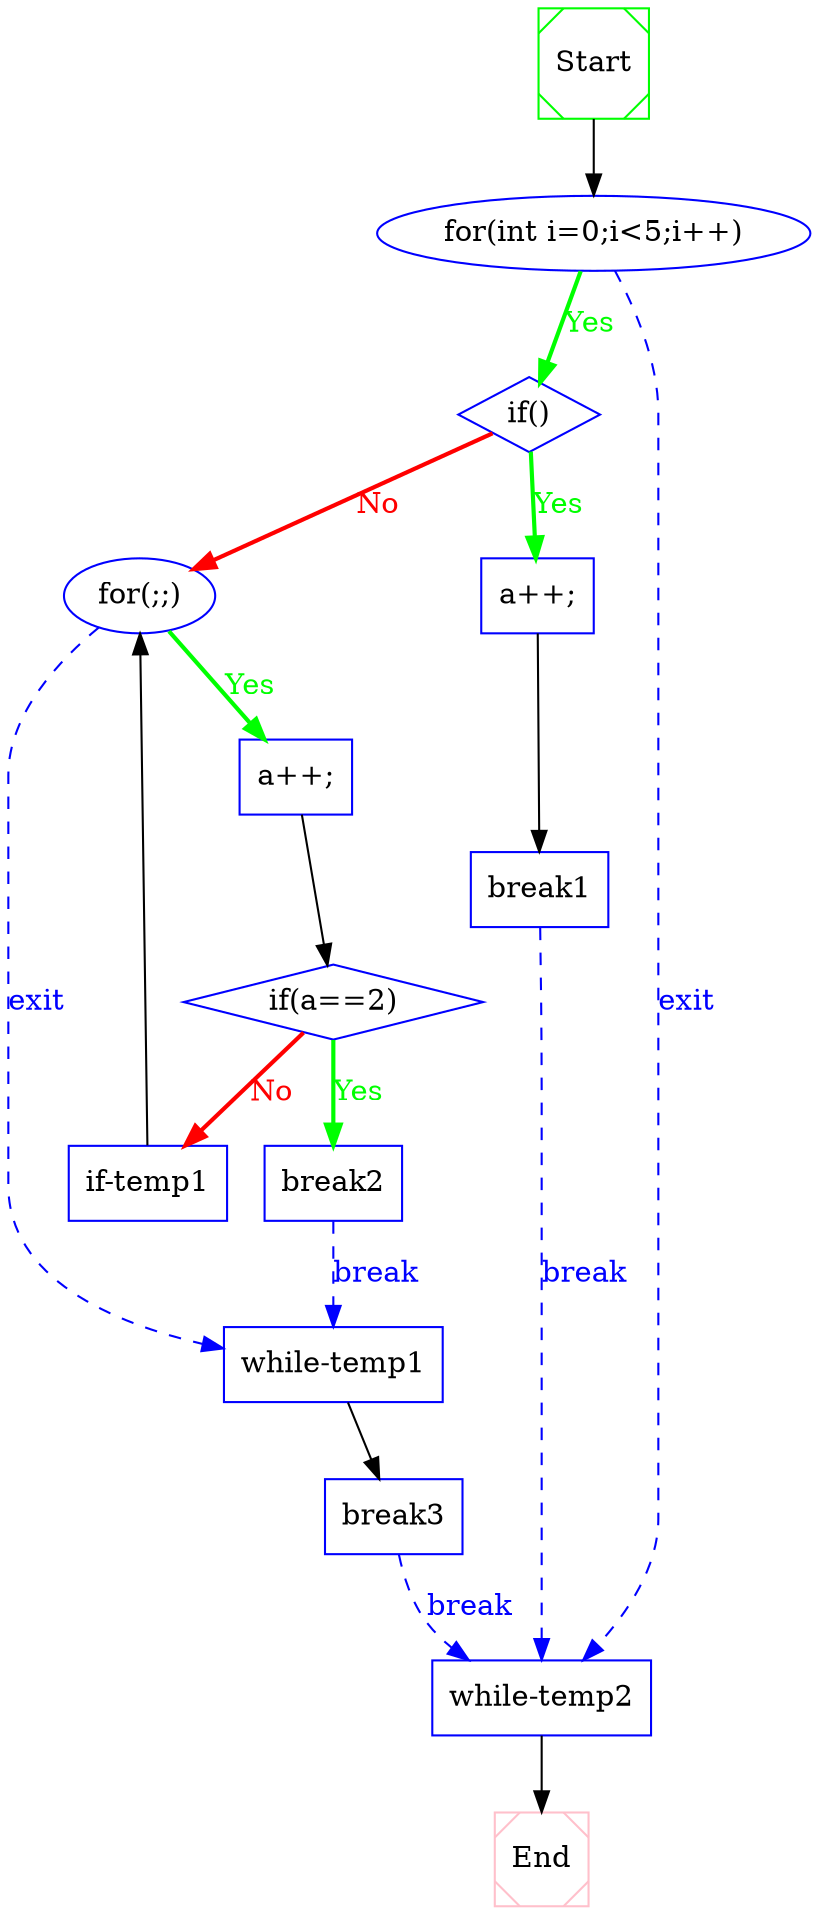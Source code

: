 digraph CFG {
 1  [shape = Msquare, color = green, label = "Start", ]
 2  [shape = ellipse, color = blue, label = "for(int i=0;i<5;i++)", ]
 3  [shape = diamond, color = blue, label = "if()", ]
 4  [shape = box, color = blue, label = "a++;", ]
 5  [shape = box, color = blue, label = "break1", ]
 6  [shape = ellipse, color = blue, label = "for(;;)", ]
 7  [shape = box, color = blue, label = "a++;", ]
 8  [shape = diamond, color = blue, label = "if(a==2)", ]
 9  [shape = box, color = blue, label = "break2", ]
 10  [shape = box, color = blue, label = "if-temp1", ]
 11  [shape = box, color = blue, label = "while-temp1", ]
 12  [shape = box, color = blue, label = "break3", ]
 14  [shape = box, color = blue, label = "while-temp2", ]
 15  [shape = Msquare, color = pink, label = "End", ]
 1  ->  2  [style = solid, label="", fillcolor = black, color = black, fontcolor = black]

 2  ->  14  [style = dashed, label="exit", fillcolor = blue, color = blue, fontcolor = blue]
 2  ->  3  [style = bold, label="Yes", fillcolor = green, color = green, fontcolor = green]

 3  ->  6  [style = bold, label="No", fillcolor = red, color = red, fontcolor = red]
 3  ->  4  [style = bold, label="Yes", fillcolor = green, color = green, fontcolor = green]

 4  ->  5  [style = solid, label="", fillcolor = black, color = black, fontcolor = black]

 5  ->  14  [style = dashed, label="break", fillcolor = blue, color = blue, fontcolor = blue]

 6  ->  11  [style = dashed, label="exit", fillcolor = blue, color = blue, fontcolor = blue]
 6  ->  7  [style = bold, label="Yes", fillcolor = green, color = green, fontcolor = green]

 7  ->  8  [style = solid, label="", fillcolor = black, color = black, fontcolor = black]

 8  ->  10  [style = bold, label="No", fillcolor = red, color = red, fontcolor = red]
 8  ->  9  [style = bold, label="Yes", fillcolor = green, color = green, fontcolor = green]

 9  ->  11  [style = dashed, label="break", fillcolor = blue, color = blue, fontcolor = blue]

 10  ->  6  [style = solid, label="", fillcolor = black, color = black, fontcolor = black]

 11  ->  12  [style = solid, label="", fillcolor = black, color = black, fontcolor = black]

 12  ->  14  [style = dashed, label="break", fillcolor = blue, color = blue, fontcolor = blue]

 14  ->  15  [style = solid, label="", fillcolor = black, color = black, fontcolor = black]


}